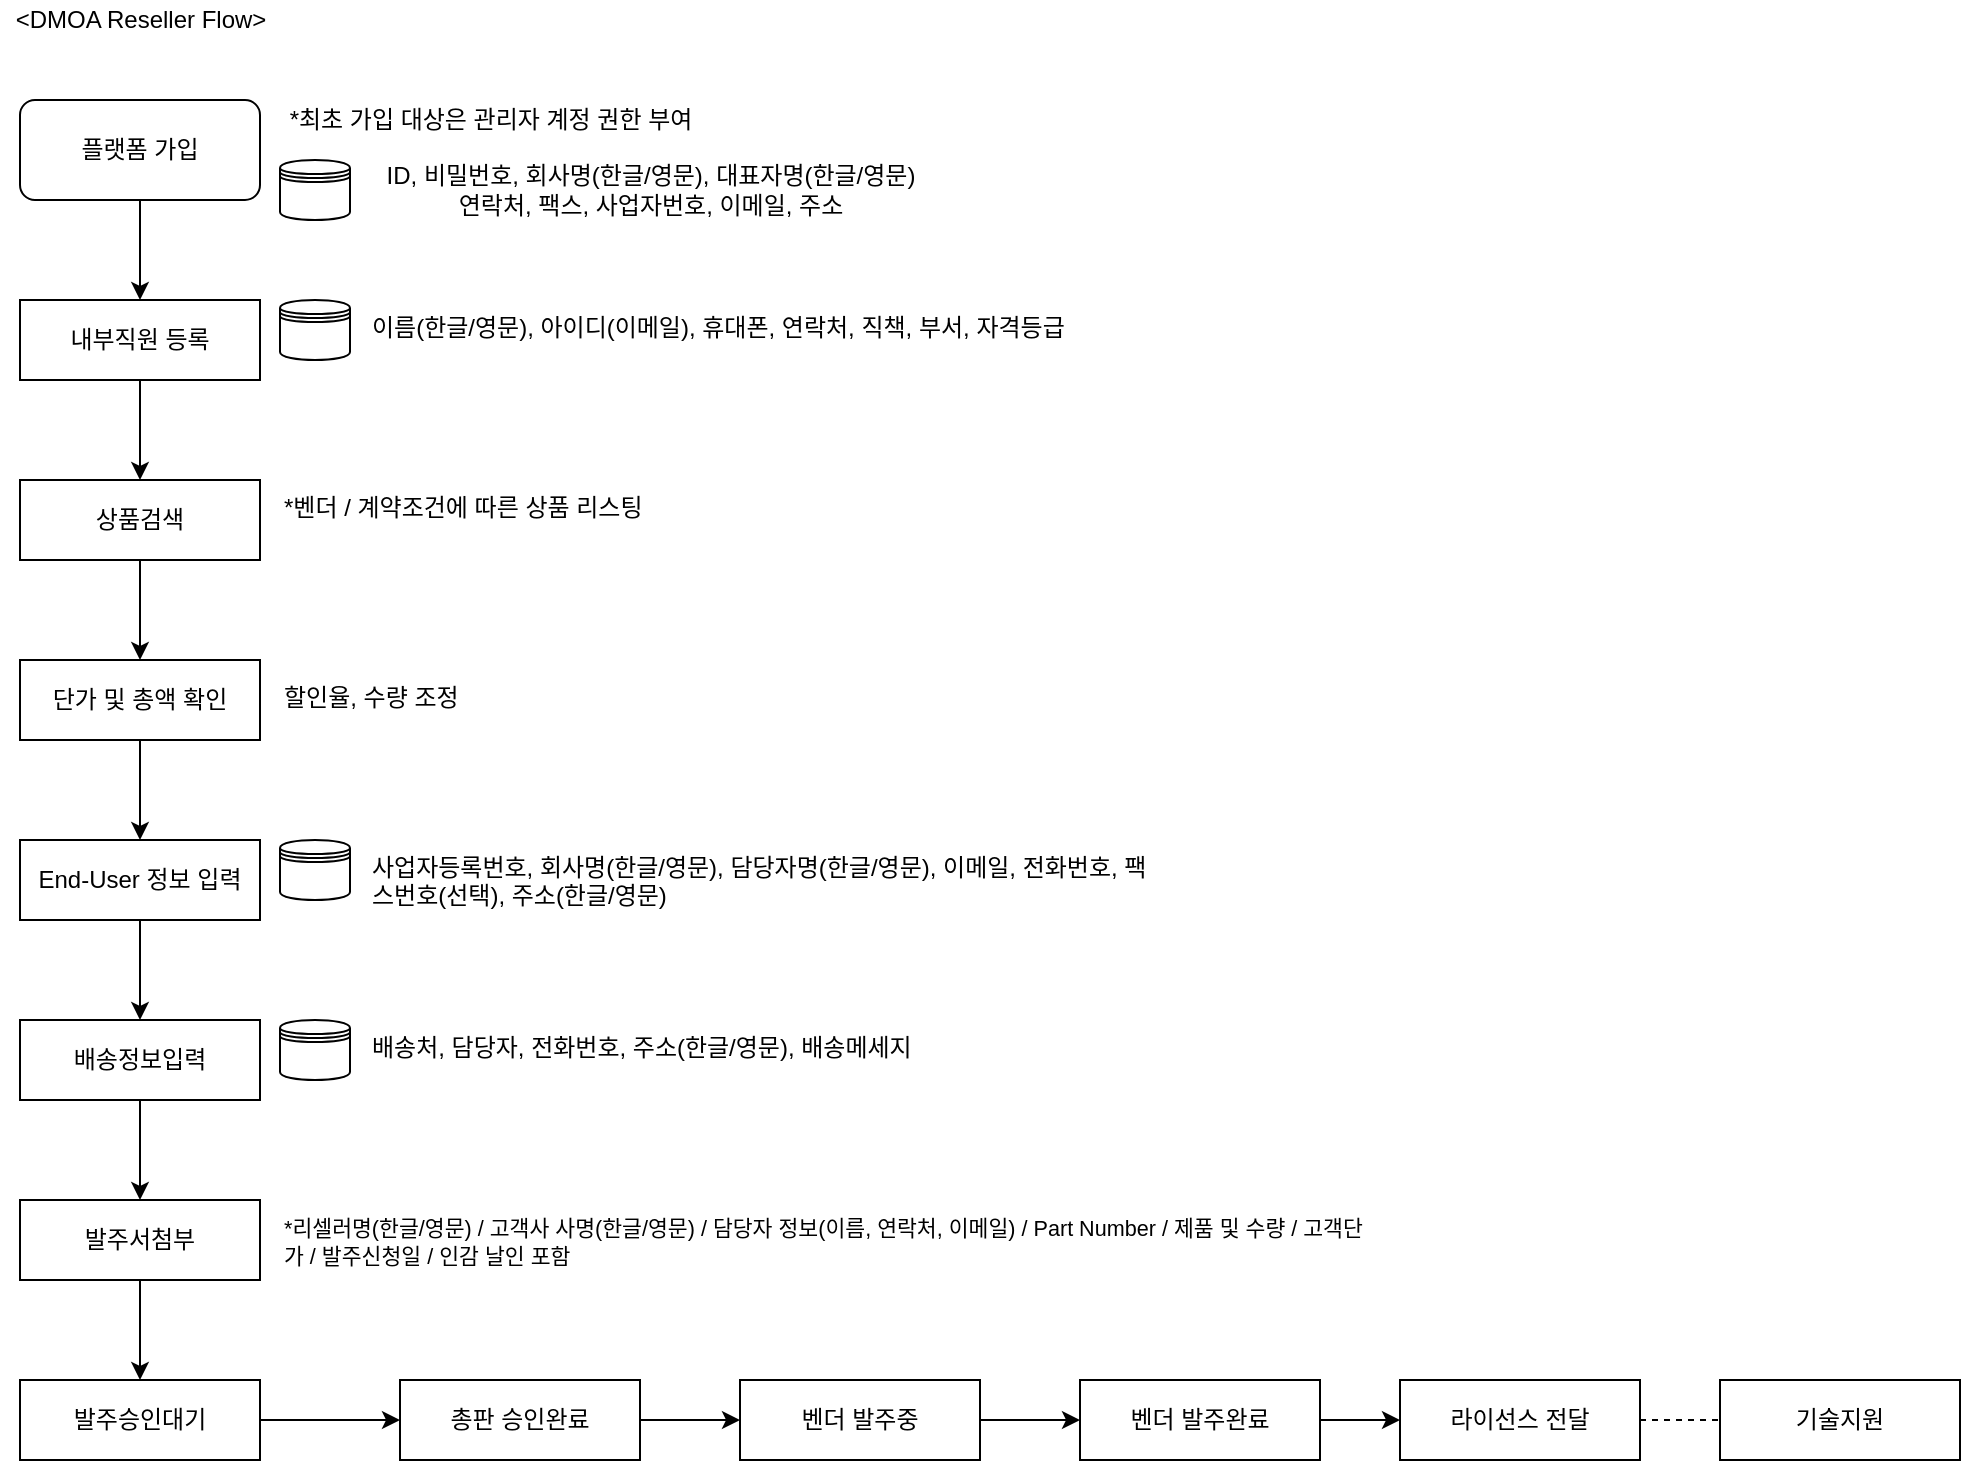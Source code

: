 <mxfile version="15.8.3" type="github">
  <diagram id="gD5msPuNiPiTAfF6Eoq4" name="Page-1">
    <mxGraphModel dx="1422" dy="794" grid="1" gridSize="10" guides="1" tooltips="1" connect="1" arrows="1" fold="1" page="1" pageScale="1" pageWidth="827" pageHeight="1169" math="0" shadow="0">
      <root>
        <mxCell id="0" />
        <mxCell id="1" parent="0" />
        <mxCell id="e1ycje_ZyLDIXfNrTQiv-4" value="" style="edgeStyle=orthogonalEdgeStyle;rounded=0;orthogonalLoop=1;jettySize=auto;html=1;" parent="1" source="e1ycje_ZyLDIXfNrTQiv-1" target="e1ycje_ZyLDIXfNrTQiv-3" edge="1">
          <mxGeometry relative="1" as="geometry" />
        </mxCell>
        <mxCell id="e1ycje_ZyLDIXfNrTQiv-1" value="플랫폼 가입" style="rounded=1;whiteSpace=wrap;html=1;" parent="1" vertex="1">
          <mxGeometry x="40" y="70" width="120" height="50" as="geometry" />
        </mxCell>
        <mxCell id="e1ycje_ZyLDIXfNrTQiv-2" value="&amp;lt;DMOA Reseller Flow&amp;gt;" style="text;html=1;resizable=0;autosize=1;align=center;verticalAlign=middle;points=[];fillColor=none;strokeColor=none;rounded=0;" parent="1" vertex="1">
          <mxGeometry x="30" y="20" width="140" height="20" as="geometry" />
        </mxCell>
        <mxCell id="e1ycje_ZyLDIXfNrTQiv-6" value="" style="edgeStyle=orthogonalEdgeStyle;rounded=0;orthogonalLoop=1;jettySize=auto;html=1;" parent="1" source="e1ycje_ZyLDIXfNrTQiv-3" target="e1ycje_ZyLDIXfNrTQiv-5" edge="1">
          <mxGeometry relative="1" as="geometry" />
        </mxCell>
        <mxCell id="e1ycje_ZyLDIXfNrTQiv-3" value="내부직원 등록" style="rounded=0;whiteSpace=wrap;html=1;" parent="1" vertex="1">
          <mxGeometry x="40" y="170" width="120" height="40" as="geometry" />
        </mxCell>
        <mxCell id="e1ycje_ZyLDIXfNrTQiv-8" value="" style="edgeStyle=orthogonalEdgeStyle;rounded=0;orthogonalLoop=1;jettySize=auto;html=1;" parent="1" source="e1ycje_ZyLDIXfNrTQiv-5" target="e1ycje_ZyLDIXfNrTQiv-7" edge="1">
          <mxGeometry relative="1" as="geometry" />
        </mxCell>
        <mxCell id="e1ycje_ZyLDIXfNrTQiv-5" value="상품검색" style="rounded=0;whiteSpace=wrap;html=1;" parent="1" vertex="1">
          <mxGeometry x="40" y="260" width="120" height="40" as="geometry" />
        </mxCell>
        <mxCell id="e1ycje_ZyLDIXfNrTQiv-10" value="" style="edgeStyle=orthogonalEdgeStyle;rounded=0;orthogonalLoop=1;jettySize=auto;html=1;" parent="1" source="e1ycje_ZyLDIXfNrTQiv-7" target="e1ycje_ZyLDIXfNrTQiv-9" edge="1">
          <mxGeometry relative="1" as="geometry" />
        </mxCell>
        <mxCell id="e1ycje_ZyLDIXfNrTQiv-7" value="단가 및 총액 확인" style="rounded=0;whiteSpace=wrap;html=1;" parent="1" vertex="1">
          <mxGeometry x="40" y="350" width="120" height="40" as="geometry" />
        </mxCell>
        <mxCell id="e1ycje_ZyLDIXfNrTQiv-12" value="" style="edgeStyle=orthogonalEdgeStyle;rounded=0;orthogonalLoop=1;jettySize=auto;html=1;" parent="1" source="e1ycje_ZyLDIXfNrTQiv-9" target="e1ycje_ZyLDIXfNrTQiv-11" edge="1">
          <mxGeometry relative="1" as="geometry" />
        </mxCell>
        <mxCell id="e1ycje_ZyLDIXfNrTQiv-9" value="End-User 정보 입력" style="rounded=0;whiteSpace=wrap;html=1;" parent="1" vertex="1">
          <mxGeometry x="40" y="440" width="120" height="40" as="geometry" />
        </mxCell>
        <mxCell id="0motNkOjo0MHVhQcWbno-13" value="" style="edgeStyle=orthogonalEdgeStyle;rounded=0;orthogonalLoop=1;jettySize=auto;html=1;" edge="1" parent="1" source="e1ycje_ZyLDIXfNrTQiv-11" target="0motNkOjo0MHVhQcWbno-10">
          <mxGeometry relative="1" as="geometry" />
        </mxCell>
        <mxCell id="e1ycje_ZyLDIXfNrTQiv-11" value="배송정보입력" style="rounded=0;whiteSpace=wrap;html=1;" parent="1" vertex="1">
          <mxGeometry x="40" y="530" width="120" height="40" as="geometry" />
        </mxCell>
        <mxCell id="e1ycje_ZyLDIXfNrTQiv-16" value="" style="edgeStyle=orthogonalEdgeStyle;rounded=0;orthogonalLoop=1;jettySize=auto;html=1;" parent="1" source="e1ycje_ZyLDIXfNrTQiv-13" target="e1ycje_ZyLDIXfNrTQiv-15" edge="1">
          <mxGeometry relative="1" as="geometry" />
        </mxCell>
        <mxCell id="e1ycje_ZyLDIXfNrTQiv-13" value="총판 승인완료" style="rounded=0;whiteSpace=wrap;html=1;" parent="1" vertex="1">
          <mxGeometry x="230" y="710" width="120" height="40" as="geometry" />
        </mxCell>
        <mxCell id="e1ycje_ZyLDIXfNrTQiv-18" value="" style="edgeStyle=orthogonalEdgeStyle;rounded=0;orthogonalLoop=1;jettySize=auto;html=1;" parent="1" source="e1ycje_ZyLDIXfNrTQiv-15" target="e1ycje_ZyLDIXfNrTQiv-17" edge="1">
          <mxGeometry relative="1" as="geometry" />
        </mxCell>
        <mxCell id="e1ycje_ZyLDIXfNrTQiv-15" value="벤더 발주중" style="rounded=0;whiteSpace=wrap;html=1;" parent="1" vertex="1">
          <mxGeometry x="400" y="710" width="120" height="40" as="geometry" />
        </mxCell>
        <mxCell id="0motNkOjo0MHVhQcWbno-21" value="" style="edgeStyle=orthogonalEdgeStyle;rounded=0;orthogonalLoop=1;jettySize=auto;html=1;fontColor=#000000;" edge="1" parent="1" source="e1ycje_ZyLDIXfNrTQiv-17" target="0motNkOjo0MHVhQcWbno-20">
          <mxGeometry relative="1" as="geometry" />
        </mxCell>
        <mxCell id="e1ycje_ZyLDIXfNrTQiv-17" value="벤더 발주완료" style="rounded=0;whiteSpace=wrap;html=1;" parent="1" vertex="1">
          <mxGeometry x="570" y="710" width="120" height="40" as="geometry" />
        </mxCell>
        <mxCell id="e1ycje_ZyLDIXfNrTQiv-19" value="기술지원" style="rounded=0;whiteSpace=wrap;html=1;" parent="1" vertex="1">
          <mxGeometry x="890" y="710" width="120" height="40" as="geometry" />
        </mxCell>
        <mxCell id="e1ycje_ZyLDIXfNrTQiv-20" value="" style="endArrow=none;dashed=1;html=1;rounded=0;" parent="1" edge="1">
          <mxGeometry width="50" height="50" relative="1" as="geometry">
            <mxPoint x="850" y="730" as="sourcePoint" />
            <mxPoint x="890" y="730" as="targetPoint" />
          </mxGeometry>
        </mxCell>
        <mxCell id="0motNkOjo0MHVhQcWbno-1" value="" style="shape=datastore;whiteSpace=wrap;html=1;" vertex="1" parent="1">
          <mxGeometry x="170" y="100" width="35" height="30" as="geometry" />
        </mxCell>
        <mxCell id="0motNkOjo0MHVhQcWbno-2" value="*최초 가입 대상은 관리자 계정 권한 부여" style="text;html=1;resizable=0;autosize=1;align=center;verticalAlign=middle;points=[];fillColor=none;strokeColor=none;rounded=0;" vertex="1" parent="1">
          <mxGeometry x="160" y="70" width="230" height="20" as="geometry" />
        </mxCell>
        <mxCell id="0motNkOjo0MHVhQcWbno-3" value="ID, 비밀번호, 회사명(한글/영문), 대표자명(한글/영문)&lt;br&gt;연락처, 팩스, 사업자번호, 이메일, 주소" style="text;html=1;resizable=0;autosize=1;align=center;verticalAlign=middle;points=[];fillColor=none;strokeColor=none;rounded=0;" vertex="1" parent="1">
          <mxGeometry x="205" y="100" width="300" height="30" as="geometry" />
        </mxCell>
        <mxCell id="0motNkOjo0MHVhQcWbno-4" value="이름(한글/영문), 아이디(이메일), 휴대폰, 연락처, 직책, 부서, 자격등급" style="text;whiteSpace=wrap;html=1;" vertex="1" parent="1">
          <mxGeometry x="214" y="170" width="400" height="30" as="geometry" />
        </mxCell>
        <mxCell id="0motNkOjo0MHVhQcWbno-5" value="" style="shape=datastore;whiteSpace=wrap;html=1;" vertex="1" parent="1">
          <mxGeometry x="170" y="170" width="35" height="30" as="geometry" />
        </mxCell>
        <mxCell id="0motNkOjo0MHVhQcWbno-6" value="" style="shape=datastore;whiteSpace=wrap;html=1;" vertex="1" parent="1">
          <mxGeometry x="170" y="440" width="35" height="30" as="geometry" />
        </mxCell>
        <mxCell id="0motNkOjo0MHVhQcWbno-7" value="*벤더 / 계약조건에 따른 상품 리스팅" style="text;whiteSpace=wrap;html=1;" vertex="1" parent="1">
          <mxGeometry x="170" y="260" width="400" height="30" as="geometry" />
        </mxCell>
        <mxCell id="0motNkOjo0MHVhQcWbno-8" value="할인율, 수량 조정" style="text;whiteSpace=wrap;html=1;" vertex="1" parent="1">
          <mxGeometry x="170" y="355" width="400" height="30" as="geometry" />
        </mxCell>
        <mxCell id="0motNkOjo0MHVhQcWbno-9" value="사업자등록번호, 회사명(한글/영문), 담당자명(한글/영문), 이메일, 전화번호, 팩스번호(선택), 주소(한글/영문)" style="text;whiteSpace=wrap;html=1;" vertex="1" parent="1">
          <mxGeometry x="214" y="440" width="400" height="30" as="geometry" />
        </mxCell>
        <mxCell id="0motNkOjo0MHVhQcWbno-15" value="" style="edgeStyle=orthogonalEdgeStyle;rounded=0;orthogonalLoop=1;jettySize=auto;html=1;" edge="1" parent="1" source="0motNkOjo0MHVhQcWbno-10" target="0motNkOjo0MHVhQcWbno-14">
          <mxGeometry relative="1" as="geometry" />
        </mxCell>
        <mxCell id="0motNkOjo0MHVhQcWbno-10" value="발주서첨부" style="rounded=0;whiteSpace=wrap;html=1;" vertex="1" parent="1">
          <mxGeometry x="40" y="620" width="120" height="40" as="geometry" />
        </mxCell>
        <mxCell id="0motNkOjo0MHVhQcWbno-16" value="" style="edgeStyle=orthogonalEdgeStyle;rounded=0;orthogonalLoop=1;jettySize=auto;html=1;" edge="1" parent="1" source="0motNkOjo0MHVhQcWbno-14" target="e1ycje_ZyLDIXfNrTQiv-13">
          <mxGeometry relative="1" as="geometry" />
        </mxCell>
        <mxCell id="0motNkOjo0MHVhQcWbno-14" value="발주승인대기" style="rounded=0;whiteSpace=wrap;html=1;" vertex="1" parent="1">
          <mxGeometry x="40" y="710" width="120" height="40" as="geometry" />
        </mxCell>
        <mxCell id="0motNkOjo0MHVhQcWbno-17" value="" style="shape=datastore;whiteSpace=wrap;html=1;" vertex="1" parent="1">
          <mxGeometry x="170" y="530" width="35" height="30" as="geometry" />
        </mxCell>
        <mxCell id="0motNkOjo0MHVhQcWbno-18" value="배송처, 담당자, 전화번호, 주소(한글/영문), 배송메세지" style="text;whiteSpace=wrap;html=1;" vertex="1" parent="1">
          <mxGeometry x="214" y="530" width="320" height="30" as="geometry" />
        </mxCell>
        <mxCell id="0motNkOjo0MHVhQcWbno-19" value="&lt;span style=&quot;font-size: 10.8px ; font-style: normal ; letter-spacing: normal ; text-indent: 0px ; text-transform: none ; word-spacing: 0px ; background-color: rgb(255 , 255 , 255) ; display: inline ; float: none&quot;&gt;*리셀러명(한글/영문) / 고객사 사명(한글/영문) / 담당자 정보(이름, 연락처, 이메일) / Part Number / 제품 및 수량 / 고객단가 / 발주신청일 / 인감 날인 포함&lt;/span&gt;" style="text;whiteSpace=wrap;html=1;" vertex="1" parent="1">
          <mxGeometry x="170" y="620" width="550" height="40" as="geometry" />
        </mxCell>
        <mxCell id="0motNkOjo0MHVhQcWbno-20" value="라이선스 전달" style="rounded=0;whiteSpace=wrap;html=1;" vertex="1" parent="1">
          <mxGeometry x="730" y="710" width="120" height="40" as="geometry" />
        </mxCell>
      </root>
    </mxGraphModel>
  </diagram>
</mxfile>

